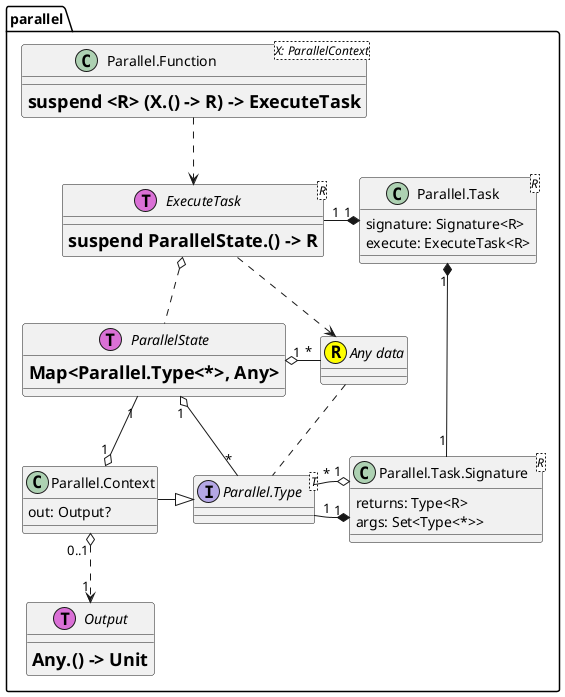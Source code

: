 @startuml


package "parallel" {

class "Parallel.Context" as Context {
out: Output?
}
class "Parallel.Task" as Task<R> {
signature: Signature<R>
execute: ExecuteTask<R>
}
class "Parallel.Task.Signature" as Signature<R>{
returns: Type<R>
args: Set<Type<*>>
}
class "Parallel.Function" as Function<X: ParallelContext> {
= suspend <R> (X.() -> R) -> ExecuteTask
}
interface "Any data" as Data << (R, yellow) >>
interface ExecuteTask<R> << (T, orchid) >> {
= suspend ParallelState.() -> R
}
interface "Parallel.Type" as Type <T>
interface ParallelState << (T, orchid) >> {
= Map<Parallel.Type<*>, Any>
}
interface Output << (T, orchid) >> {
= Any.() -> Unit
}


Function ..> ExecuteTask

ParallelState "1" --o "1" Context
ParallelState "1" o- "*" Type

ExecuteTask "1" -* "1" Task
ExecuteTask o.. ParallelState
ExecuteTask ..> Data

'Data "*" -o "1" ParallelState
'Data "*" -o "1" ParallelState
ParallelState "1" o- "*" Data
Data .. Type


Task "1" *--- "1" Signature

Type "1" -* "1" Signature
Type "*" -o "1" Signature
Context -|> Type

Context "0..1" o..> "1" Output

@enduml
